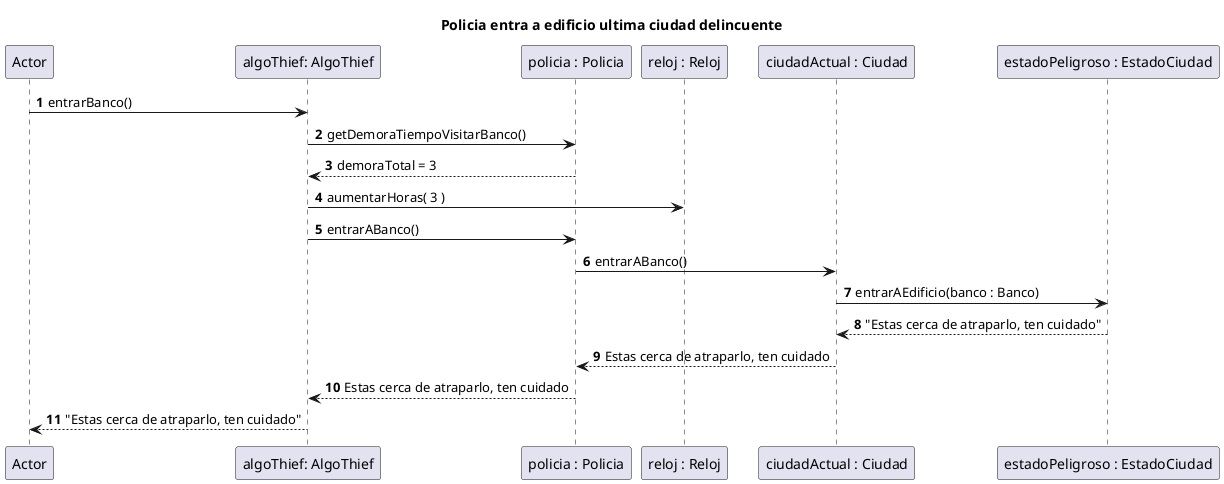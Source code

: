 @startuml
'https://plantuml.com/sequence-diagram

autonumber
title : Policia entra a edificio ultima ciudad delincuente

Actor -> "algoThief: AlgoThief" : entrarBanco()
"algoThief: AlgoThief" -> "policia : Policia" : getDemoraTiempoVisitarBanco()
"policia : Policia" --> "algoThief: AlgoThief" : demoraTotal = 3
"algoThief: AlgoThief" -> "reloj : Reloj" : aumentarHoras( 3 )
"algoThief: AlgoThief" -> "policia : Policia" : entrarABanco()
"policia : Policia" -> "ciudadActual : Ciudad" : entrarABanco()
"ciudadActual : Ciudad" -> "estadoPeligroso : EstadoCiudad" : entrarAEdificio(banco : Banco)
"estadoPeligroso : EstadoCiudad" --> "ciudadActual : Ciudad" : "Estas cerca de atraparlo, ten cuidado"
"ciudadActual : Ciudad" --> "policia : Policia" : Estas cerca de atraparlo, ten cuidado
"policia : Policia" --> "algoThief: AlgoThief" : Estas cerca de atraparlo, ten cuidado
"algoThief: AlgoThief" --> Actor :"Estas cerca de atraparlo, ten cuidado"
@enduml